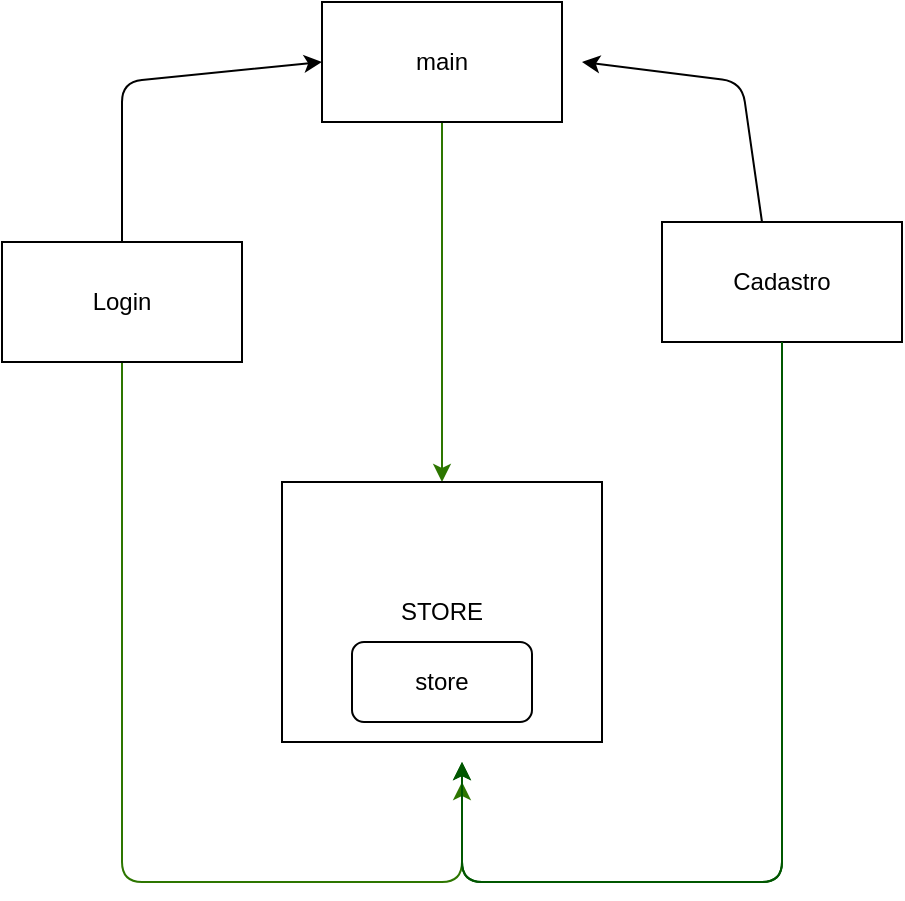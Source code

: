 <mxfile>
    <diagram id="dexxFS9EghlVVBw0YLEq" name="Page-1">
        <mxGraphModel dx="858" dy="707" grid="1" gridSize="10" guides="1" tooltips="1" connect="1" arrows="1" fold="1" page="1" pageScale="1" pageWidth="827" pageHeight="1169" math="0" shadow="0">
            <root>
                <mxCell id="0"/>
                <mxCell id="1" parent="0"/>
                <mxCell id="17" style="edgeStyle=none;html=1;fillColor=#60a917;strokeColor=#2D7600;" parent="1" source="2" edge="1">
                    <mxGeometry relative="1" as="geometry">
                        <mxPoint x="450" y="480" as="targetPoint"/>
                        <Array as="points">
                            <mxPoint x="280" y="530"/>
                            <mxPoint x="450" y="530"/>
                        </Array>
                    </mxGeometry>
                </mxCell>
                <mxCell id="2" value="Login&lt;br&gt;" style="rounded=0;whiteSpace=wrap;html=1;" parent="1" vertex="1">
                    <mxGeometry x="220" y="210" width="120" height="60" as="geometry"/>
                </mxCell>
                <mxCell id="14" style="edgeStyle=none;html=1;fillColor=#008a00;strokeColor=#005700;" parent="1" source="3" edge="1">
                    <mxGeometry relative="1" as="geometry">
                        <mxPoint x="450" y="470" as="targetPoint"/>
                        <Array as="points">
                            <mxPoint x="610" y="400"/>
                            <mxPoint x="610" y="470"/>
                            <mxPoint x="610" y="530"/>
                            <mxPoint x="450" y="530"/>
                        </Array>
                    </mxGeometry>
                </mxCell>
                <mxCell id="3" value="Cadastro&lt;br&gt;" style="rounded=0;whiteSpace=wrap;html=1;" parent="1" vertex="1">
                    <mxGeometry x="550" y="200" width="120" height="60" as="geometry"/>
                </mxCell>
                <mxCell id="18" style="edgeStyle=none;html=1;entryX=0.5;entryY=0;entryDx=0;entryDy=0;fillColor=#60a917;strokeColor=#2D7600;" edge="1" parent="1" source="4" target="12">
                    <mxGeometry relative="1" as="geometry"/>
                </mxCell>
                <mxCell id="4" value="main&lt;br&gt;" style="rounded=0;whiteSpace=wrap;html=1;" parent="1" vertex="1">
                    <mxGeometry x="380" y="90" width="120" height="60" as="geometry"/>
                </mxCell>
                <mxCell id="9" value="" style="endArrow=classic;html=1;" parent="1" edge="1">
                    <mxGeometry width="50" height="50" relative="1" as="geometry">
                        <mxPoint x="600" y="200" as="sourcePoint"/>
                        <mxPoint x="510" y="120" as="targetPoint"/>
                        <Array as="points">
                            <mxPoint x="590" y="130"/>
                        </Array>
                    </mxGeometry>
                </mxCell>
                <mxCell id="10" value="" style="endArrow=classic;html=1;entryX=0;entryY=0.5;entryDx=0;entryDy=0;" parent="1" target="4" edge="1">
                    <mxGeometry width="50" height="50" relative="1" as="geometry">
                        <mxPoint x="280" y="210" as="sourcePoint"/>
                        <mxPoint x="330" y="160" as="targetPoint"/>
                        <Array as="points">
                            <mxPoint x="280" y="130"/>
                        </Array>
                    </mxGeometry>
                </mxCell>
                <mxCell id="12" value="STORE&lt;br&gt;" style="rounded=0;whiteSpace=wrap;html=1;" parent="1" vertex="1">
                    <mxGeometry x="360" y="330" width="160" height="130" as="geometry"/>
                </mxCell>
                <mxCell id="13" value="store&lt;br&gt;" style="rounded=1;whiteSpace=wrap;html=1;" parent="1" vertex="1">
                    <mxGeometry x="395" y="410" width="90" height="40" as="geometry"/>
                </mxCell>
                <mxCell id="15" style="edgeStyle=none;html=1;fillColor=#008a00;strokeColor=#005700;" parent="1" source="3" edge="1">
                    <mxGeometry relative="1" as="geometry">
                        <mxPoint x="450" y="470" as="targetPoint"/>
                        <mxPoint x="610" y="260" as="sourcePoint"/>
                        <Array as="points">
                            <mxPoint x="610" y="400"/>
                            <mxPoint x="610" y="470"/>
                            <mxPoint x="610" y="530"/>
                            <mxPoint x="450" y="530"/>
                        </Array>
                    </mxGeometry>
                </mxCell>
            </root>
        </mxGraphModel>
    </diagram>
</mxfile>
